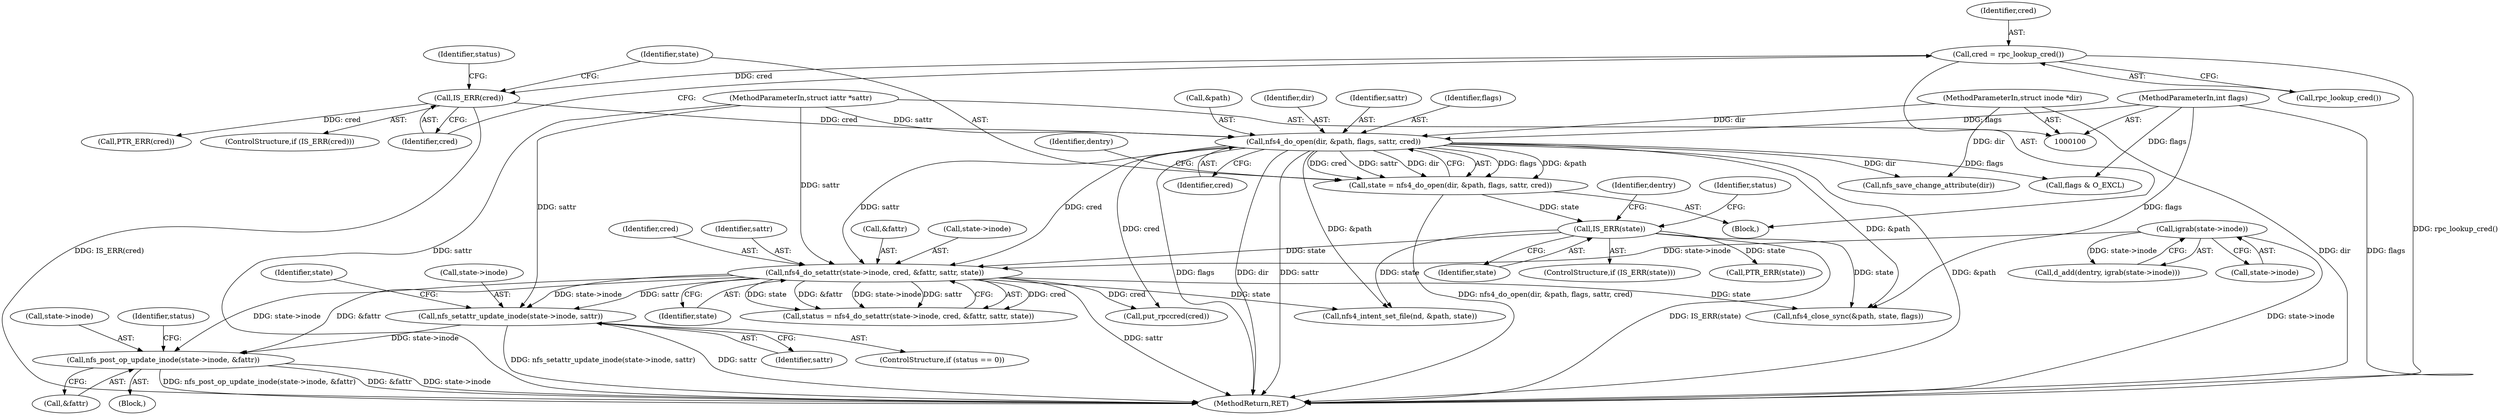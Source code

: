 digraph "1_linux_dc0b027dfadfcb8a5504f7d8052754bf8d501ab9_19@API" {
"1000177" [label="(Call,nfs_setattr_update_inode(state->inode, sattr))"];
"1000164" [label="(Call,nfs4_do_setattr(state->inode, cred, &fattr, sattr, state))"];
"1000148" [label="(Call,igrab(state->inode))"];
"1000128" [label="(Call,nfs4_do_open(dir, &path, flags, sattr, cred))"];
"1000101" [label="(MethodParameterIn,struct inode *dir)"];
"1000104" [label="(MethodParameterIn,int flags)"];
"1000103" [label="(MethodParameterIn,struct iattr *sattr)"];
"1000118" [label="(Call,IS_ERR(cred))"];
"1000114" [label="(Call,cred = rpc_lookup_cred())"];
"1000138" [label="(Call,IS_ERR(state))"];
"1000126" [label="(Call,state = nfs4_do_open(dir, &path, flags, sattr, cred))"];
"1000182" [label="(Call,nfs_post_op_update_inode(state->inode, &fattr))"];
"1000182" [label="(Call,nfs_post_op_update_inode(state->inode, &fattr))"];
"1000139" [label="(Identifier,state)"];
"1000126" [label="(Call,state = nfs4_do_open(dir, &path, flags, sattr, cred))"];
"1000128" [label="(Call,nfs4_do_open(dir, &path, flags, sattr, cred))"];
"1000122" [label="(Identifier,status)"];
"1000186" [label="(Call,&fattr)"];
"1000191" [label="(Identifier,status)"];
"1000177" [label="(Call,nfs_setattr_update_inode(state->inode, sattr))"];
"1000130" [label="(Call,&path)"];
"1000137" [label="(ControlStructure,if (IS_ERR(state)))"];
"1000143" [label="(Call,PTR_ERR(state))"];
"1000157" [label="(Call,flags & O_EXCL)"];
"1000104" [label="(MethodParameterIn,int flags)"];
"1000117" [label="(ControlStructure,if (IS_ERR(cred)))"];
"1000171" [label="(Identifier,sattr)"];
"1000165" [label="(Call,state->inode)"];
"1000184" [label="(Identifier,state)"];
"1000219" [label="(MethodReturn,RET)"];
"1000142" [label="(Identifier,status)"];
"1000164" [label="(Call,nfs4_do_setattr(state->inode, cred, &fattr, sattr, state))"];
"1000101" [label="(MethodParameterIn,struct inode *dir)"];
"1000118" [label="(Call,IS_ERR(cred))"];
"1000119" [label="(Identifier,cred)"];
"1000138" [label="(Call,IS_ERR(state))"];
"1000214" [label="(Call,put_rpccred(cred))"];
"1000148" [label="(Call,igrab(state->inode))"];
"1000169" [label="(Call,&fattr)"];
"1000147" [label="(Identifier,dentry)"];
"1000136" [label="(Identifier,dentry)"];
"1000160" [label="(Block,)"];
"1000146" [label="(Call,d_add(dentry, igrab(state->inode)))"];
"1000183" [label="(Call,state->inode)"];
"1000129" [label="(Identifier,dir)"];
"1000178" [label="(Call,state->inode)"];
"1000133" [label="(Identifier,sattr)"];
"1000162" [label="(Call,status = nfs4_do_setattr(state->inode, cred, &fattr, sattr, state))"];
"1000127" [label="(Identifier,state)"];
"1000168" [label="(Identifier,cred)"];
"1000103" [label="(MethodParameterIn,struct iattr *sattr)"];
"1000106" [label="(Block,)"];
"1000202" [label="(Call,nfs4_intent_set_file(nd, &path, state))"];
"1000149" [label="(Call,state->inode)"];
"1000116" [label="(Call,rpc_lookup_cred())"];
"1000154" [label="(Call,nfs_save_change_attribute(dir))"];
"1000115" [label="(Identifier,cred)"];
"1000134" [label="(Identifier,cred)"];
"1000132" [label="(Identifier,flags)"];
"1000114" [label="(Call,cred = rpc_lookup_cred())"];
"1000173" [label="(ControlStructure,if (status == 0))"];
"1000172" [label="(Identifier,state)"];
"1000208" [label="(Call,nfs4_close_sync(&path, state, flags))"];
"1000123" [label="(Call,PTR_ERR(cred))"];
"1000181" [label="(Identifier,sattr)"];
"1000177" -> "1000173"  [label="AST: "];
"1000177" -> "1000181"  [label="CFG: "];
"1000178" -> "1000177"  [label="AST: "];
"1000181" -> "1000177"  [label="AST: "];
"1000184" -> "1000177"  [label="CFG: "];
"1000177" -> "1000219"  [label="DDG: sattr"];
"1000177" -> "1000219"  [label="DDG: nfs_setattr_update_inode(state->inode, sattr)"];
"1000164" -> "1000177"  [label="DDG: state->inode"];
"1000164" -> "1000177"  [label="DDG: sattr"];
"1000103" -> "1000177"  [label="DDG: sattr"];
"1000177" -> "1000182"  [label="DDG: state->inode"];
"1000164" -> "1000162"  [label="AST: "];
"1000164" -> "1000172"  [label="CFG: "];
"1000165" -> "1000164"  [label="AST: "];
"1000168" -> "1000164"  [label="AST: "];
"1000169" -> "1000164"  [label="AST: "];
"1000171" -> "1000164"  [label="AST: "];
"1000172" -> "1000164"  [label="AST: "];
"1000162" -> "1000164"  [label="CFG: "];
"1000164" -> "1000219"  [label="DDG: sattr"];
"1000164" -> "1000162"  [label="DDG: cred"];
"1000164" -> "1000162"  [label="DDG: state"];
"1000164" -> "1000162"  [label="DDG: &fattr"];
"1000164" -> "1000162"  [label="DDG: state->inode"];
"1000164" -> "1000162"  [label="DDG: sattr"];
"1000148" -> "1000164"  [label="DDG: state->inode"];
"1000128" -> "1000164"  [label="DDG: cred"];
"1000128" -> "1000164"  [label="DDG: sattr"];
"1000103" -> "1000164"  [label="DDG: sattr"];
"1000138" -> "1000164"  [label="DDG: state"];
"1000164" -> "1000182"  [label="DDG: state->inode"];
"1000164" -> "1000182"  [label="DDG: &fattr"];
"1000164" -> "1000202"  [label="DDG: state"];
"1000164" -> "1000208"  [label="DDG: state"];
"1000164" -> "1000214"  [label="DDG: cred"];
"1000148" -> "1000146"  [label="AST: "];
"1000148" -> "1000149"  [label="CFG: "];
"1000149" -> "1000148"  [label="AST: "];
"1000146" -> "1000148"  [label="CFG: "];
"1000148" -> "1000219"  [label="DDG: state->inode"];
"1000148" -> "1000146"  [label="DDG: state->inode"];
"1000128" -> "1000126"  [label="AST: "];
"1000128" -> "1000134"  [label="CFG: "];
"1000129" -> "1000128"  [label="AST: "];
"1000130" -> "1000128"  [label="AST: "];
"1000132" -> "1000128"  [label="AST: "];
"1000133" -> "1000128"  [label="AST: "];
"1000134" -> "1000128"  [label="AST: "];
"1000126" -> "1000128"  [label="CFG: "];
"1000128" -> "1000219"  [label="DDG: &path"];
"1000128" -> "1000219"  [label="DDG: flags"];
"1000128" -> "1000219"  [label="DDG: dir"];
"1000128" -> "1000219"  [label="DDG: sattr"];
"1000128" -> "1000126"  [label="DDG: flags"];
"1000128" -> "1000126"  [label="DDG: &path"];
"1000128" -> "1000126"  [label="DDG: cred"];
"1000128" -> "1000126"  [label="DDG: sattr"];
"1000128" -> "1000126"  [label="DDG: dir"];
"1000101" -> "1000128"  [label="DDG: dir"];
"1000104" -> "1000128"  [label="DDG: flags"];
"1000103" -> "1000128"  [label="DDG: sattr"];
"1000118" -> "1000128"  [label="DDG: cred"];
"1000128" -> "1000154"  [label="DDG: dir"];
"1000128" -> "1000157"  [label="DDG: flags"];
"1000128" -> "1000202"  [label="DDG: &path"];
"1000128" -> "1000208"  [label="DDG: &path"];
"1000128" -> "1000214"  [label="DDG: cred"];
"1000101" -> "1000100"  [label="AST: "];
"1000101" -> "1000219"  [label="DDG: dir"];
"1000101" -> "1000154"  [label="DDG: dir"];
"1000104" -> "1000100"  [label="AST: "];
"1000104" -> "1000219"  [label="DDG: flags"];
"1000104" -> "1000157"  [label="DDG: flags"];
"1000104" -> "1000208"  [label="DDG: flags"];
"1000103" -> "1000100"  [label="AST: "];
"1000103" -> "1000219"  [label="DDG: sattr"];
"1000118" -> "1000117"  [label="AST: "];
"1000118" -> "1000119"  [label="CFG: "];
"1000119" -> "1000118"  [label="AST: "];
"1000122" -> "1000118"  [label="CFG: "];
"1000127" -> "1000118"  [label="CFG: "];
"1000118" -> "1000219"  [label="DDG: IS_ERR(cred)"];
"1000114" -> "1000118"  [label="DDG: cred"];
"1000118" -> "1000123"  [label="DDG: cred"];
"1000114" -> "1000106"  [label="AST: "];
"1000114" -> "1000116"  [label="CFG: "];
"1000115" -> "1000114"  [label="AST: "];
"1000116" -> "1000114"  [label="AST: "];
"1000119" -> "1000114"  [label="CFG: "];
"1000114" -> "1000219"  [label="DDG: rpc_lookup_cred()"];
"1000138" -> "1000137"  [label="AST: "];
"1000138" -> "1000139"  [label="CFG: "];
"1000139" -> "1000138"  [label="AST: "];
"1000142" -> "1000138"  [label="CFG: "];
"1000147" -> "1000138"  [label="CFG: "];
"1000138" -> "1000219"  [label="DDG: IS_ERR(state)"];
"1000126" -> "1000138"  [label="DDG: state"];
"1000138" -> "1000143"  [label="DDG: state"];
"1000138" -> "1000202"  [label="DDG: state"];
"1000138" -> "1000208"  [label="DDG: state"];
"1000126" -> "1000106"  [label="AST: "];
"1000127" -> "1000126"  [label="AST: "];
"1000136" -> "1000126"  [label="CFG: "];
"1000126" -> "1000219"  [label="DDG: nfs4_do_open(dir, &path, flags, sattr, cred)"];
"1000182" -> "1000160"  [label="AST: "];
"1000182" -> "1000186"  [label="CFG: "];
"1000183" -> "1000182"  [label="AST: "];
"1000186" -> "1000182"  [label="AST: "];
"1000191" -> "1000182"  [label="CFG: "];
"1000182" -> "1000219"  [label="DDG: nfs_post_op_update_inode(state->inode, &fattr)"];
"1000182" -> "1000219"  [label="DDG: &fattr"];
"1000182" -> "1000219"  [label="DDG: state->inode"];
}
